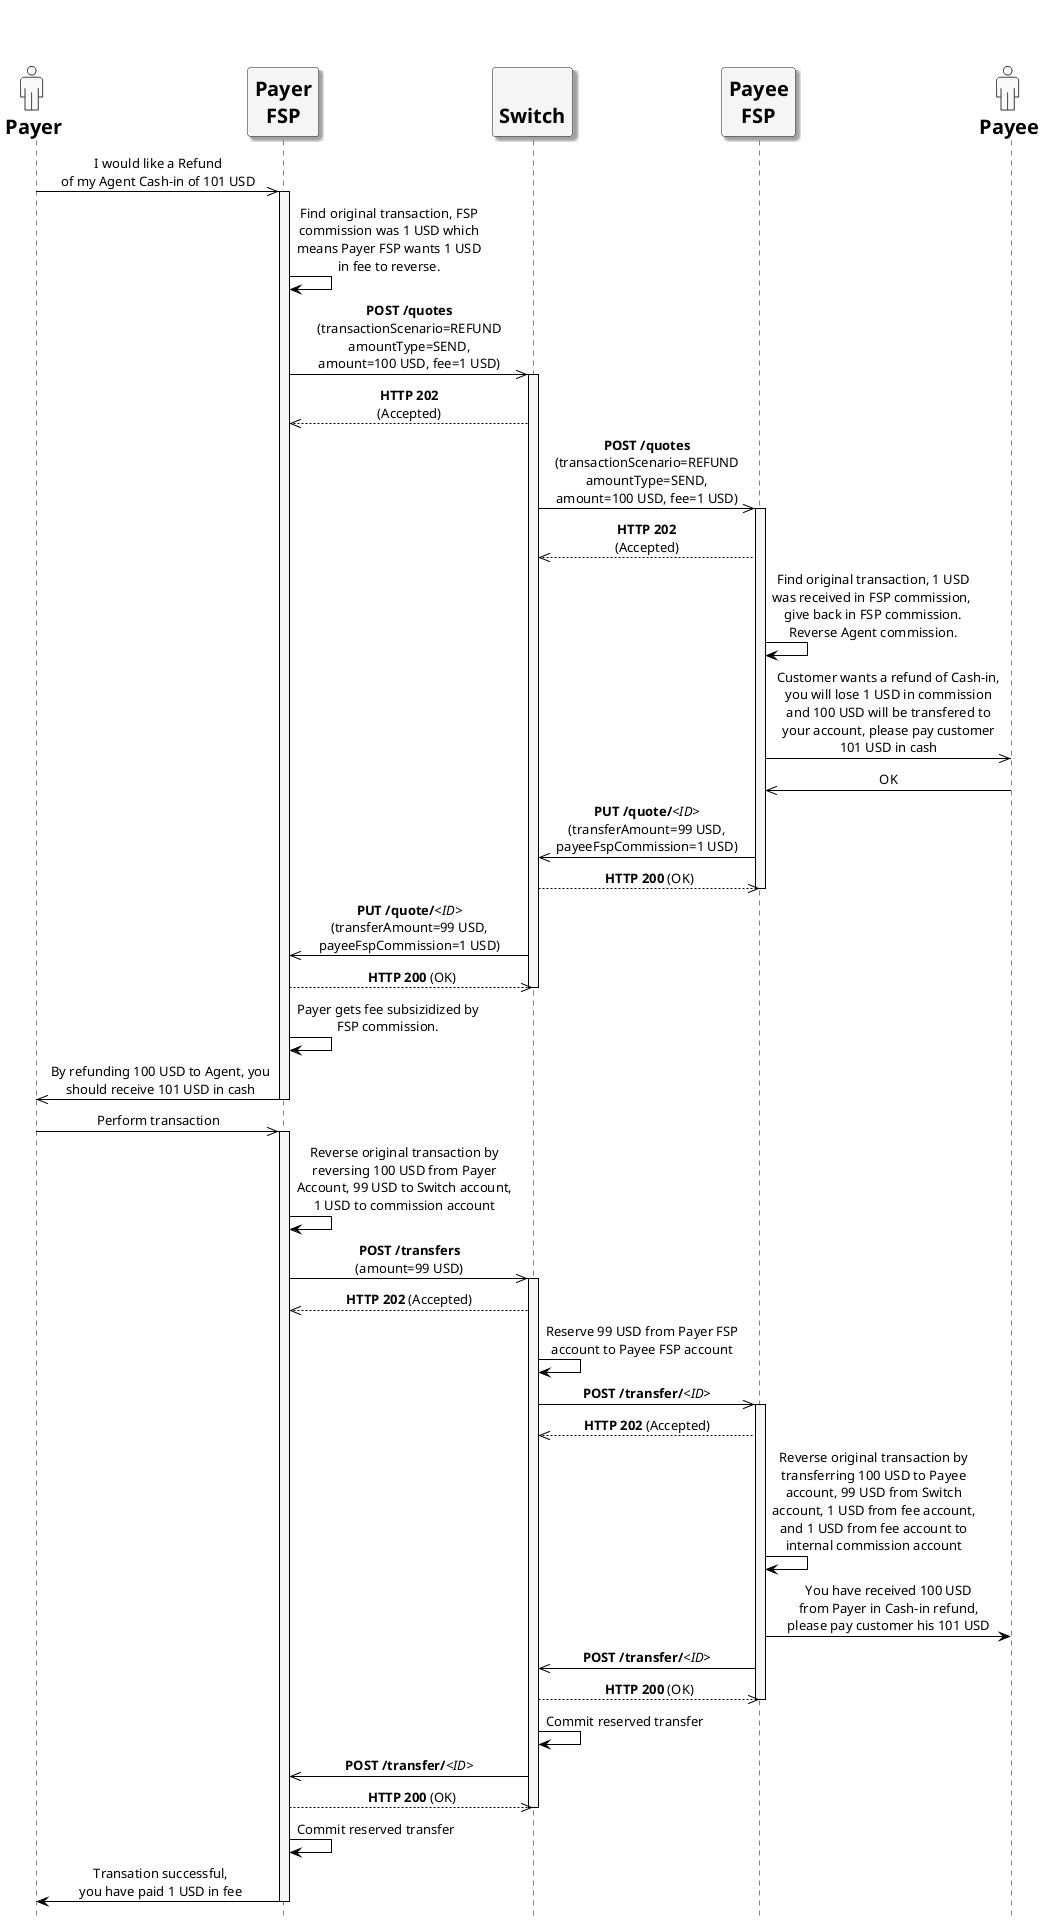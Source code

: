 /'*****
License
--------------
Copyright © 2017 Bill & Melinda Gates Foundation
The Mojaloop files are made available by the Bill & Melinda Gates Foundation under the Apache License, Version 2.0 (the "License") and you may not use these files except in compliance with the License. You may obtain a copy of the License at
http://www.apache.org/licenses/LICENSE-2.0
Unless required by applicable law or agreed to in writing, the Mojaloop files are distributed on an "AS IS" BASIS, WITHOUT WARRANTIES OR CONDITIONS OF ANY KIND, either express or implied. See the License for the specific language governing permissions and limitations under the License.
Contributors
--------------
This is the official list of the Mojaloop project contributors for this file.
Names of the original copyright holders (individuals or organizations)
should be listed with a '*' in the first column. People who have
contributed from an organization can be listed under the organization
that actually holds the copyright for their contributions (see the
Gates Foundation organization for an example). Those individuals should have
their names indented and be marked with a '-'. Email address can be added
optionally within square brackets <email>.
* Gates Foundation
- Name Surname <name.surname@gatesfoundation.com>

* Henk Kodde <henk.kodde@modusbox.com>
--------------
******'/

@startuml

' define actor image
sprite $actor [25x48/16] {
  0000000000010000000000000
  0000000006CAC910000000000
  0000000095101292000000000
  0000000651000119000000000
  0000000B10000018400000000
  0000001A10000016600000000
  0000000B10000017510000000
  000000083100001A210000000
  0000000191000176110000000
  000000003A866A61100000000
  0000000000466211100000000
  0003333333334443333310000
  0088888888888888888892000
  0821111111111111111118200
  8311111111111111111111A00
  A111111111111111111111A20
  A111111111111111111111A20
  A111111111111111111111A20
  A111111111111111111111A20
  A111111111111111111111A20
  A111111111111111111111A20
  A111111111111111111111A20
  A111111111111111111111A20
  A111551111111111138111A20
  A111661111111111139111A20
  A211661111111111139111A20
  A211661111111111139111A20
  A211661111161111139111A20
  A2116611111A2111139111A20
  A2116611111A2111139111A20
  A2116611111A2111139111A20
  A7669611111A211113A666B20
  36669611111A211113A666610
  00016611111A2111139111110
  00006611111A2111139100000
  00006611111A2111139100000
  00006611111A2111139100000
  00006611111A2111139100000
  00006611111A2111139100000
  00006611111A2111139100000
  00006611111A2111139100000
  00006611111A2111139100000
  00006611111A2111139100000
  00006611111A2111139100000
  00006966666B7666679100000
  0000266666666666664100000
  0000000111111111111100000
  0000000000000000000000000
}

' declaring skinparam
skinparam sequenceMessageAlign center
skinparam shadowing false
skinparam defaultFontName Verdana
skinparam monochrome true
skinparam SequenceLifeLineBackgroundColor WhiteSmoke
skinparam SequenceLifeLineBorderColor Black
skinparam ActorFontStyle Bold
skinparam ActorFontSize 20
skinparam ParticipantFontStyle Bold
skinparam ParticipantFontSize 20
skinparam ParticipantBackgroundColor WhiteSmoke
skinparam ArrowColor Black

skinparam actor {
  Bordercolor none
  Backgroundcolor none
  shadowing false
}

skinparam participant {
  shadowing true
}

hide footbox

' declare title
' title Refund example

' Actor Keys:
' participant - FSP(Payer/Payee) and Switch
' actor - Payee/Payer(OTC/Agent)

' declare actors
actor "<$actor>\nPayer" as Payer
participant "Payer\nFSP" as PayerFSP
participant "\nSwitch" as Switch
participant "Payee\nFSP" as PayeeFSP
actor "<$actor>\nPayee" as Payee

' start flow
Payer ->> PayerFSP: I would like a Refund\nof my Agent Cash-in of 101 USD
activate PayerFSP
PayerFSP -> PayerFSP: Find original transaction, FSP\ncommission was 1 USD which\nmeans Payer FSP wants 1 USD\nin fee to reverse.
PayerFSP ->> Switch: **POST /quotes**\n(transactionScenario=REFUND\namountType=SEND,\namount=100 USD, fee=1 USD)
activate Switch
PayerFSP <<-- Switch: **HTTP 202**\n(Accepted)
Switch ->> PayeeFSP: **POST /quotes**\n(transactionScenario=REFUND\namountType=SEND,\namount=100 USD, fee=1 USD)
activate PayeeFSP
Switch <<-- PayeeFSP: **HTTP 202**\n(Accepted)
PayeeFSP -> PayeeFSP:Find original transaction, 1 USD\nwas received in FSP commission, \ngive back in FSP commission.\nReverse Agent commission.
PayeeFSP ->> Payee:Customer wants a refund of Cash-in,\nyou will lose 1 USD in commission\nand 100 USD will be transfered to\nyour account, please pay customer\n101 USD in cash
PayeeFSP <<- Payee: OK
Switch <<- PayeeFSP: **PUT /quote/**<i><ID></i>\n(transferAmount=99 USD,\npayeeFspCommission=1 USD)
Switch -->> PayeeFSP: **HTTP 200** (OK)
deactivate PayeeFSP
PayerFSP <<- Switch: **PUT /quote/**<i><ID></i>\n(transferAmount=99 USD,\npayeeFspCommission=1 USD)
PayerFSP -->> Switch: **HTTP 200** (OK)
deactivate Switch
PayerFSP -> PayerFSP: Payer gets fee subsizidized by\nFSP commission.
Payer <<- PayerFSP: By refunding 100 USD to Agent, you\nshould receive 101 USD in cash
deactivate PayerFSP
Payer ->> PayerFSP: Perform transaction
activate PayerFSP
PayerFSP -> PayerFSP: Reverse original transaction by\nreversing 100 USD from Payer\nAccount, 99 USD to Switch account,\n1 USD to commission account
PayerFSP ->> Switch: **POST /transfers**\n(amount=99 USD)
activate Switch
PayerFSP <<-- Switch: **HTTP 202** (Accepted)
Switch -> Switch: Reserve 99 USD from Payer FSP\naccount to Payee FSP account
Switch ->> PayeeFSP: **POST /transfer/**<i><ID></i>
activate PayeeFSP
Switch <<-- PayeeFSP: **HTTP 202** (Accepted)
PayeeFSP -> PayeeFSP: Reverse original transaction by\ntransferring 100 USD to Payee\naccount, 99 USD from Switch\naccount, 1 USD from fee account,\nand 1 USD from fee account to\ninternal commission account
PayeeFSP -> Payee: You have received 100 USD\nfrom Payer in Cash-in refund,\nplease pay customer his 101 USD
Switch <<- PayeeFSP: **POST /transfer/**<i><ID></i>
Switch -->> PayeeFSP: **HTTP 200** (OK)
deactivate PayeeFSP
Switch -> Switch: Commit reserved transfer
PayerFSP <<- Switch: **POST /transfer/**<i><ID></i>
PayerFSP -->> Switch: **HTTP 200** (OK)
deactivate Switch
PayerFSP -> PayerFSP: Commit reserved transfer
Payer <- PayerFSP: Transation successful,\nyou have paid 1 USD in fee
deactivate PayerFSP
@enduml
